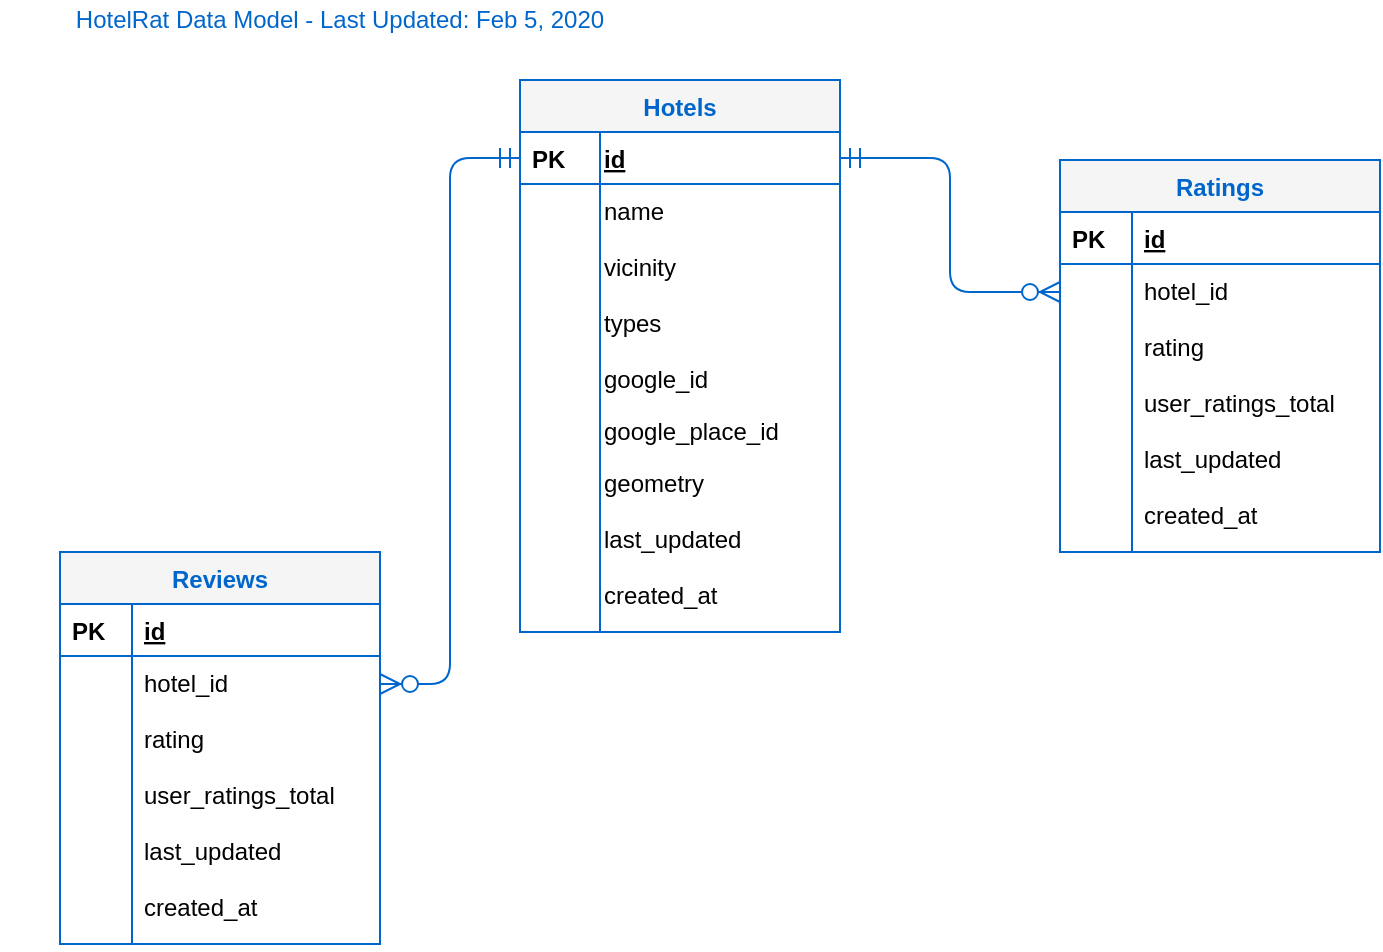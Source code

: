 <mxfile version="12.6.5" type="device"><diagram id="C5RBs43oDa-KdzZeNtuy" name="Page-1"><mxGraphModel dx="959" dy="514" grid="1" gridSize="10" guides="1" tooltips="1" connect="1" arrows="1" fold="1" page="1" pageScale="1" pageWidth="850" pageHeight="1100" math="0" shadow="0"><root><mxCell id="WIyWlLk6GJQsqaUBKTNV-0"/><mxCell id="WIyWlLk6GJQsqaUBKTNV-1" parent="WIyWlLk6GJQsqaUBKTNV-0"/><mxCell id="zkfFHV4jXpPFQw0GAbJ--51" value="Hotels" style="swimlane;fontStyle=1;childLayout=stackLayout;horizontal=1;startSize=26;horizontalStack=0;resizeParent=1;resizeLast=0;collapsible=1;marginBottom=0;rounded=0;shadow=0;strokeWidth=1;fillColor=#f5f5f5;strokeColor=#0066CC;fontColor=#0066CC;" parent="WIyWlLk6GJQsqaUBKTNV-1" vertex="1"><mxGeometry x="300" y="80" width="160" height="276" as="geometry"><mxRectangle x="160" y="120" width="160" height="26" as="alternateBounds"/></mxGeometry></mxCell><mxCell id="zkfFHV4jXpPFQw0GAbJ--52" value="id" style="shape=partialRectangle;top=0;left=0;right=0;bottom=1;align=left;verticalAlign=top;fillColor=none;spacingLeft=40;spacingRight=4;overflow=hidden;rotatable=0;points=[[0,0.5],[1,0.5]];portConstraint=eastwest;dropTarget=0;rounded=0;shadow=0;strokeWidth=1;fontStyle=5;strokeColor=#0066CC;" parent="zkfFHV4jXpPFQw0GAbJ--51" vertex="1"><mxGeometry y="26" width="160" height="26" as="geometry"/></mxCell><mxCell id="zkfFHV4jXpPFQw0GAbJ--53" value="PK" style="shape=partialRectangle;top=0;left=0;bottom=0;fillColor=none;align=left;verticalAlign=top;spacingLeft=4;spacingRight=4;overflow=hidden;rotatable=0;points=[];portConstraint=eastwest;part=1;strokeColor=#0066CC;fontStyle=1" parent="zkfFHV4jXpPFQw0GAbJ--52" vertex="1" connectable="0"><mxGeometry width="40" height="26" as="geometry"/></mxCell><mxCell id="zkfFHV4jXpPFQw0GAbJ--54" value="name" style="shape=partialRectangle;top=0;left=0;right=0;bottom=0;align=left;verticalAlign=top;fillColor=none;spacingLeft=40;spacingRight=4;overflow=hidden;rotatable=0;points=[[0,0.5],[1,0.5]];portConstraint=eastwest;dropTarget=0;rounded=0;shadow=0;strokeWidth=1;strokeColor=#0066CC;spacing=2;spacingTop=0;spacingBottom=0;" parent="zkfFHV4jXpPFQw0GAbJ--51" vertex="1"><mxGeometry y="52" width="160" height="28" as="geometry"/></mxCell><mxCell id="zkfFHV4jXpPFQw0GAbJ--55" value="" style="shape=partialRectangle;top=0;left=0;bottom=0;fillColor=none;align=left;verticalAlign=top;spacingLeft=4;spacingRight=4;overflow=hidden;rotatable=0;points=[];portConstraint=eastwest;part=1;strokeColor=#0066CC;" parent="zkfFHV4jXpPFQw0GAbJ--54" vertex="1" connectable="0"><mxGeometry width="40" height="28" as="geometry"/></mxCell><mxCell id="yIJpqVIDmXWi16RXdVKt-8" value="vicinity" style="shape=partialRectangle;top=0;left=0;right=0;bottom=0;align=left;verticalAlign=top;fillColor=none;spacingLeft=40;spacingRight=4;overflow=hidden;rotatable=0;points=[[0,0.5],[1,0.5]];portConstraint=eastwest;dropTarget=0;rounded=0;shadow=0;strokeWidth=1;strokeColor=#0066CC;spacing=2;spacingTop=0;spacingBottom=0;" vertex="1" parent="zkfFHV4jXpPFQw0GAbJ--51"><mxGeometry y="80" width="160" height="28" as="geometry"/></mxCell><mxCell id="yIJpqVIDmXWi16RXdVKt-9" value="" style="shape=partialRectangle;top=0;left=0;bottom=0;fillColor=none;align=left;verticalAlign=top;spacingLeft=4;spacingRight=4;overflow=hidden;rotatable=0;points=[];portConstraint=eastwest;part=1;strokeColor=#0066CC;" vertex="1" connectable="0" parent="yIJpqVIDmXWi16RXdVKt-8"><mxGeometry width="40" height="28" as="geometry"/></mxCell><mxCell id="yIJpqVIDmXWi16RXdVKt-10" value="types" style="shape=partialRectangle;top=0;left=0;right=0;bottom=0;align=left;verticalAlign=top;fillColor=none;spacingLeft=40;spacingRight=4;overflow=hidden;rotatable=0;points=[[0,0.5],[1,0.5]];portConstraint=eastwest;dropTarget=0;rounded=0;shadow=0;strokeWidth=1;strokeColor=#0066CC;spacing=2;spacingTop=0;spacingBottom=0;" vertex="1" parent="zkfFHV4jXpPFQw0GAbJ--51"><mxGeometry y="108" width="160" height="28" as="geometry"/></mxCell><mxCell id="yIJpqVIDmXWi16RXdVKt-11" value="" style="shape=partialRectangle;top=0;left=0;bottom=0;fillColor=none;align=left;verticalAlign=top;spacingLeft=4;spacingRight=4;overflow=hidden;rotatable=0;points=[];portConstraint=eastwest;part=1;strokeColor=#0066CC;" vertex="1" connectable="0" parent="yIJpqVIDmXWi16RXdVKt-10"><mxGeometry width="40" height="28" as="geometry"/></mxCell><mxCell id="yIJpqVIDmXWi16RXdVKt-49" value="google_id" style="shape=partialRectangle;top=0;left=0;right=0;bottom=0;align=left;verticalAlign=top;fillColor=none;spacingLeft=40;spacingRight=4;overflow=hidden;rotatable=0;points=[[0,0.5],[1,0.5]];portConstraint=eastwest;dropTarget=0;fontSize=12;strokeColor=#0066CC;" vertex="1" parent="zkfFHV4jXpPFQw0GAbJ--51"><mxGeometry y="136" width="160" height="26" as="geometry"/></mxCell><mxCell id="yIJpqVIDmXWi16RXdVKt-50" value="" style="shape=partialRectangle;fontStyle=1;top=0;left=0;bottom=0;fillColor=none;align=left;verticalAlign=top;spacingLeft=4;spacingRight=4;overflow=hidden;rotatable=0;points=[];portConstraint=eastwest;part=1;fontSize=12;strokeColor=#0066CC;" vertex="1" connectable="0" parent="yIJpqVIDmXWi16RXdVKt-49"><mxGeometry width="40" height="26" as="geometry"/></mxCell><mxCell id="yIJpqVIDmXWi16RXdVKt-51" value="google_place_id" style="shape=partialRectangle;top=0;left=0;right=0;bottom=0;align=left;verticalAlign=top;fillColor=none;spacingLeft=40;spacingRight=4;overflow=hidden;rotatable=0;points=[[0,0.5],[1,0.5]];portConstraint=eastwest;dropTarget=0;fontSize=12;strokeColor=#0066CC;" vertex="1" parent="zkfFHV4jXpPFQw0GAbJ--51"><mxGeometry y="162" width="160" height="26" as="geometry"/></mxCell><mxCell id="yIJpqVIDmXWi16RXdVKt-52" value="" style="shape=partialRectangle;fontStyle=1;top=0;left=0;bottom=0;fillColor=none;align=left;verticalAlign=top;spacingLeft=4;spacingRight=4;overflow=hidden;rotatable=0;points=[];portConstraint=eastwest;part=1;fontSize=12;strokeColor=#0066CC;" vertex="1" connectable="0" parent="yIJpqVIDmXWi16RXdVKt-51"><mxGeometry width="40" height="26" as="geometry"/></mxCell><mxCell id="yIJpqVIDmXWi16RXdVKt-12" value="geometry" style="shape=partialRectangle;top=0;left=0;right=0;bottom=0;align=left;verticalAlign=top;fillColor=none;spacingLeft=40;spacingRight=4;overflow=hidden;rotatable=0;points=[[0,0.5],[1,0.5]];portConstraint=eastwest;dropTarget=0;rounded=0;shadow=0;strokeWidth=1;strokeColor=#0066CC;spacing=2;spacingTop=0;spacingBottom=0;" vertex="1" parent="zkfFHV4jXpPFQw0GAbJ--51"><mxGeometry y="188" width="160" height="28" as="geometry"/></mxCell><mxCell id="yIJpqVIDmXWi16RXdVKt-13" value="" style="shape=partialRectangle;top=0;left=0;bottom=0;fillColor=none;align=left;verticalAlign=top;spacingLeft=4;spacingRight=4;overflow=hidden;rotatable=0;points=[];portConstraint=eastwest;part=1;strokeColor=#0066CC;" vertex="1" connectable="0" parent="yIJpqVIDmXWi16RXdVKt-12"><mxGeometry width="40" height="28" as="geometry"/></mxCell><mxCell id="yIJpqVIDmXWi16RXdVKt-27" value="last_updated" style="shape=partialRectangle;top=0;left=0;right=0;bottom=0;align=left;verticalAlign=top;fillColor=none;spacingLeft=40;spacingRight=4;overflow=hidden;rotatable=0;points=[[0,0.5],[1,0.5]];portConstraint=eastwest;dropTarget=0;rounded=0;shadow=0;strokeWidth=1;strokeColor=#0066CC;spacing=2;spacingTop=0;spacingBottom=0;" vertex="1" parent="zkfFHV4jXpPFQw0GAbJ--51"><mxGeometry y="216" width="160" height="28" as="geometry"/></mxCell><mxCell id="yIJpqVIDmXWi16RXdVKt-28" value="" style="shape=partialRectangle;top=0;left=0;bottom=0;fillColor=none;align=left;verticalAlign=top;spacingLeft=4;spacingRight=4;overflow=hidden;rotatable=0;points=[];portConstraint=eastwest;part=1;strokeColor=#0066CC;" vertex="1" connectable="0" parent="yIJpqVIDmXWi16RXdVKt-27"><mxGeometry width="40" height="28" as="geometry"/></mxCell><mxCell id="yIJpqVIDmXWi16RXdVKt-29" value="created_at" style="shape=partialRectangle;top=0;left=0;right=0;bottom=0;align=left;verticalAlign=top;fillColor=none;spacingLeft=40;spacingRight=4;overflow=hidden;rotatable=0;points=[[0,0.5],[1,0.5]];portConstraint=eastwest;dropTarget=0;rounded=0;shadow=0;strokeWidth=1;strokeColor=#0066CC;spacing=2;spacingTop=0;spacingBottom=0;" vertex="1" parent="zkfFHV4jXpPFQw0GAbJ--51"><mxGeometry y="244" width="160" height="32" as="geometry"/></mxCell><mxCell id="yIJpqVIDmXWi16RXdVKt-30" value="" style="shape=partialRectangle;top=0;left=0;bottom=0;fillColor=none;align=left;verticalAlign=top;spacingLeft=4;spacingRight=4;overflow=hidden;rotatable=0;points=[];portConstraint=eastwest;part=1;strokeColor=#0066CC;" vertex="1" connectable="0" parent="yIJpqVIDmXWi16RXdVKt-29"><mxGeometry width="40" height="32" as="geometry"/></mxCell><mxCell id="zkfFHV4jXpPFQw0GAbJ--63" value="" style="edgeStyle=orthogonalEdgeStyle;endArrow=ERzeroToMany;startArrow=ERmandOne;shadow=0;strokeWidth=1;endSize=8;startSize=8;entryX=0;entryY=0.5;entryDx=0;entryDy=0;strokeColor=#0066CC;" parent="WIyWlLk6GJQsqaUBKTNV-1" source="zkfFHV4jXpPFQw0GAbJ--52" target="yIJpqVIDmXWi16RXdVKt-19" edge="1"><mxGeometry width="100" height="100" relative="1" as="geometry"><mxPoint x="310" y="390" as="sourcePoint"/><mxPoint x="400" y="159" as="targetPoint"/></mxGeometry></mxCell><mxCell id="zkfFHV4jXpPFQw0GAbJ--71" value="" style="edgeStyle=orthogonalEdgeStyle;endArrow=ERzeroToMany;startArrow=ERmandOne;shadow=0;strokeWidth=1;endSize=8;startSize=8;exitX=0;exitY=0.5;exitDx=0;exitDy=0;entryX=1;entryY=0.5;entryDx=0;entryDy=0;strokeColor=#0066CC;" parent="WIyWlLk6GJQsqaUBKTNV-1" source="zkfFHV4jXpPFQw0GAbJ--52" target="yIJpqVIDmXWi16RXdVKt-37" edge="1"><mxGeometry width="100" height="100" relative="1" as="geometry"><mxPoint x="480.0" y="300.0" as="sourcePoint"/><mxPoint x="490.0" y="510" as="targetPoint"/><Array as="points"/></mxGeometry></mxCell><mxCell id="yIJpqVIDmXWi16RXdVKt-16" value="Ratings" style="swimlane;fontStyle=1;childLayout=stackLayout;horizontal=1;startSize=26;horizontalStack=0;resizeParent=1;resizeLast=0;collapsible=1;marginBottom=0;rounded=0;shadow=0;strokeWidth=1;fillColor=#f5f5f5;strokeColor=#0066CC;fontColor=#0066CC;" vertex="1" parent="WIyWlLk6GJQsqaUBKTNV-1"><mxGeometry x="570" y="120" width="160" height="196" as="geometry"><mxRectangle x="160" y="120" width="160" height="26" as="alternateBounds"/></mxGeometry></mxCell><mxCell id="yIJpqVIDmXWi16RXdVKt-17" value="id" style="shape=partialRectangle;top=0;left=0;right=0;bottom=1;align=left;verticalAlign=top;fillColor=none;spacingLeft=40;spacingRight=4;overflow=hidden;rotatable=0;points=[[0,0.5],[1,0.5]];portConstraint=eastwest;dropTarget=0;rounded=0;shadow=0;strokeWidth=1;fontStyle=5;strokeColor=#0066CC;" vertex="1" parent="yIJpqVIDmXWi16RXdVKt-16"><mxGeometry y="26" width="160" height="26" as="geometry"/></mxCell><mxCell id="yIJpqVIDmXWi16RXdVKt-18" value="PK" style="shape=partialRectangle;top=0;left=0;bottom=0;fillColor=none;align=left;verticalAlign=top;spacingLeft=4;spacingRight=4;overflow=hidden;rotatable=0;points=[];portConstraint=eastwest;part=1;strokeColor=#0066CC;fontStyle=1" vertex="1" connectable="0" parent="yIJpqVIDmXWi16RXdVKt-17"><mxGeometry width="36" height="26" as="geometry"/></mxCell><mxCell id="yIJpqVIDmXWi16RXdVKt-19" value="hotel_id" style="shape=partialRectangle;top=0;left=0;right=0;bottom=0;align=left;verticalAlign=top;fillColor=none;spacingLeft=40;spacingRight=4;overflow=hidden;rotatable=0;points=[[0,0.5],[1,0.5]];portConstraint=eastwest;dropTarget=0;rounded=0;shadow=0;strokeWidth=1;strokeColor=#0066CC;spacing=2;spacingTop=0;spacingBottom=0;" vertex="1" parent="yIJpqVIDmXWi16RXdVKt-16"><mxGeometry y="52" width="160" height="28" as="geometry"/></mxCell><mxCell id="yIJpqVIDmXWi16RXdVKt-20" value="" style="shape=partialRectangle;top=0;left=0;bottom=0;fillColor=none;align=left;verticalAlign=top;spacingLeft=4;spacingRight=4;overflow=hidden;rotatable=0;points=[];portConstraint=eastwest;part=1;strokeColor=#0066CC;" vertex="1" connectable="0" parent="yIJpqVIDmXWi16RXdVKt-19"><mxGeometry width="36" height="28" as="geometry"/></mxCell><mxCell id="yIJpqVIDmXWi16RXdVKt-21" value="rating" style="shape=partialRectangle;top=0;left=0;right=0;bottom=0;align=left;verticalAlign=top;fillColor=none;spacingLeft=40;spacingRight=4;overflow=hidden;rotatable=0;points=[[0,0.5],[1,0.5]];portConstraint=eastwest;dropTarget=0;rounded=0;shadow=0;strokeWidth=1;strokeColor=#0066CC;spacing=2;spacingTop=0;spacingBottom=0;" vertex="1" parent="yIJpqVIDmXWi16RXdVKt-16"><mxGeometry y="80" width="160" height="28" as="geometry"/></mxCell><mxCell id="yIJpqVIDmXWi16RXdVKt-22" value="" style="shape=partialRectangle;top=0;left=0;bottom=0;fillColor=none;align=left;verticalAlign=top;spacingLeft=4;spacingRight=4;overflow=hidden;rotatable=0;points=[];portConstraint=eastwest;part=1;strokeColor=#0066CC;" vertex="1" connectable="0" parent="yIJpqVIDmXWi16RXdVKt-21"><mxGeometry width="36" height="28" as="geometry"/></mxCell><mxCell id="yIJpqVIDmXWi16RXdVKt-23" value="user_ratings_total" style="shape=partialRectangle;top=0;left=0;right=0;bottom=0;align=left;verticalAlign=top;fillColor=none;spacingLeft=40;spacingRight=4;overflow=hidden;rotatable=0;points=[[0,0.5],[1,0.5]];portConstraint=eastwest;dropTarget=0;rounded=0;shadow=0;strokeWidth=1;strokeColor=#0066CC;spacing=2;spacingTop=0;spacingBottom=0;" vertex="1" parent="yIJpqVIDmXWi16RXdVKt-16"><mxGeometry y="108" width="160" height="28" as="geometry"/></mxCell><mxCell id="yIJpqVIDmXWi16RXdVKt-24" value="" style="shape=partialRectangle;top=0;left=0;bottom=0;fillColor=none;align=left;verticalAlign=top;spacingLeft=4;spacingRight=4;overflow=hidden;rotatable=0;points=[];portConstraint=eastwest;part=1;strokeColor=#0066CC;" vertex="1" connectable="0" parent="yIJpqVIDmXWi16RXdVKt-23"><mxGeometry width="36" height="28" as="geometry"/></mxCell><mxCell id="yIJpqVIDmXWi16RXdVKt-25" value="last_updated" style="shape=partialRectangle;top=0;left=0;right=0;bottom=0;align=left;verticalAlign=top;fillColor=none;spacingLeft=40;spacingRight=4;overflow=hidden;rotatable=0;points=[[0,0.5],[1,0.5]];portConstraint=eastwest;dropTarget=0;rounded=0;shadow=0;strokeWidth=1;strokeColor=#0066CC;spacing=2;spacingTop=0;spacingBottom=0;" vertex="1" parent="yIJpqVIDmXWi16RXdVKt-16"><mxGeometry y="136" width="160" height="28" as="geometry"/></mxCell><mxCell id="yIJpqVIDmXWi16RXdVKt-26" value="" style="shape=partialRectangle;top=0;left=0;bottom=0;fillColor=none;align=left;verticalAlign=top;spacingLeft=4;spacingRight=4;overflow=hidden;rotatable=0;points=[];portConstraint=eastwest;part=1;strokeColor=#0066CC;" vertex="1" connectable="0" parent="yIJpqVIDmXWi16RXdVKt-25"><mxGeometry width="36" height="28" as="geometry"/></mxCell><mxCell id="yIJpqVIDmXWi16RXdVKt-31" value="created_at" style="shape=partialRectangle;top=0;left=0;right=0;bottom=0;align=left;verticalAlign=top;fillColor=none;spacingLeft=40;spacingRight=4;overflow=hidden;rotatable=0;points=[[0,0.5],[1,0.5]];portConstraint=eastwest;dropTarget=0;rounded=0;shadow=0;strokeWidth=1;strokeColor=#0066CC;spacing=2;spacingTop=0;spacingBottom=0;" vertex="1" parent="yIJpqVIDmXWi16RXdVKt-16"><mxGeometry y="164" width="160" height="32" as="geometry"/></mxCell><mxCell id="yIJpqVIDmXWi16RXdVKt-32" value="" style="shape=partialRectangle;top=0;left=0;bottom=0;fillColor=none;align=left;verticalAlign=top;spacingLeft=4;spacingRight=4;overflow=hidden;rotatable=0;points=[];portConstraint=eastwest;part=1;strokeColor=#0066CC;" vertex="1" connectable="0" parent="yIJpqVIDmXWi16RXdVKt-31"><mxGeometry width="36" height="32" as="geometry"/></mxCell><mxCell id="yIJpqVIDmXWi16RXdVKt-33" value="HotelRat Data Model - Last Updated: Feb 5, 2020" style="text;html=1;strokeColor=none;fillColor=none;align=center;verticalAlign=middle;whiteSpace=wrap;rounded=0;fontColor=#0066CC;" vertex="1" parent="WIyWlLk6GJQsqaUBKTNV-1"><mxGeometry x="40" y="40" width="340" height="20" as="geometry"/></mxCell><mxCell id="yIJpqVIDmXWi16RXdVKt-34" value="Reviews" style="swimlane;fontStyle=1;childLayout=stackLayout;horizontal=1;startSize=26;horizontalStack=0;resizeParent=1;resizeLast=0;collapsible=1;marginBottom=0;rounded=0;shadow=0;strokeWidth=1;fillColor=#f5f5f5;strokeColor=#0066CC;fontColor=#0066CC;" vertex="1" parent="WIyWlLk6GJQsqaUBKTNV-1"><mxGeometry x="70" y="316" width="160" height="196" as="geometry"><mxRectangle x="160" y="120" width="160" height="26" as="alternateBounds"/></mxGeometry></mxCell><mxCell id="yIJpqVIDmXWi16RXdVKt-35" value="id" style="shape=partialRectangle;top=0;left=0;right=0;bottom=1;align=left;verticalAlign=top;fillColor=none;spacingLeft=40;spacingRight=4;overflow=hidden;rotatable=0;points=[[0,0.5],[1,0.5]];portConstraint=eastwest;dropTarget=0;rounded=0;shadow=0;strokeWidth=1;fontStyle=5;strokeColor=#0066CC;" vertex="1" parent="yIJpqVIDmXWi16RXdVKt-34"><mxGeometry y="26" width="160" height="26" as="geometry"/></mxCell><mxCell id="yIJpqVIDmXWi16RXdVKt-36" value="PK" style="shape=partialRectangle;top=0;left=0;bottom=0;fillColor=none;align=left;verticalAlign=top;spacingLeft=4;spacingRight=4;overflow=hidden;rotatable=0;points=[];portConstraint=eastwest;part=1;strokeColor=#0066CC;fontStyle=1" vertex="1" connectable="0" parent="yIJpqVIDmXWi16RXdVKt-35"><mxGeometry width="36" height="26" as="geometry"/></mxCell><mxCell id="yIJpqVIDmXWi16RXdVKt-37" value="hotel_id" style="shape=partialRectangle;top=0;left=0;right=0;bottom=0;align=left;verticalAlign=top;fillColor=none;spacingLeft=40;spacingRight=4;overflow=hidden;rotatable=0;points=[[0,0.5],[1,0.5]];portConstraint=eastwest;dropTarget=0;rounded=0;shadow=0;strokeWidth=1;strokeColor=#0066CC;spacing=2;spacingTop=0;spacingBottom=0;" vertex="1" parent="yIJpqVIDmXWi16RXdVKt-34"><mxGeometry y="52" width="160" height="28" as="geometry"/></mxCell><mxCell id="yIJpqVIDmXWi16RXdVKt-38" value="" style="shape=partialRectangle;top=0;left=0;bottom=0;fillColor=none;align=left;verticalAlign=top;spacingLeft=4;spacingRight=4;overflow=hidden;rotatable=0;points=[];portConstraint=eastwest;part=1;strokeColor=#0066CC;" vertex="1" connectable="0" parent="yIJpqVIDmXWi16RXdVKt-37"><mxGeometry width="36" height="28" as="geometry"/></mxCell><mxCell id="yIJpqVIDmXWi16RXdVKt-39" value="rating" style="shape=partialRectangle;top=0;left=0;right=0;bottom=0;align=left;verticalAlign=top;fillColor=none;spacingLeft=40;spacingRight=4;overflow=hidden;rotatable=0;points=[[0,0.5],[1,0.5]];portConstraint=eastwest;dropTarget=0;rounded=0;shadow=0;strokeWidth=1;strokeColor=#0066CC;spacing=2;spacingTop=0;spacingBottom=0;" vertex="1" parent="yIJpqVIDmXWi16RXdVKt-34"><mxGeometry y="80" width="160" height="28" as="geometry"/></mxCell><mxCell id="yIJpqVIDmXWi16RXdVKt-40" value="" style="shape=partialRectangle;top=0;left=0;bottom=0;fillColor=none;align=left;verticalAlign=top;spacingLeft=4;spacingRight=4;overflow=hidden;rotatable=0;points=[];portConstraint=eastwest;part=1;strokeColor=#0066CC;" vertex="1" connectable="0" parent="yIJpqVIDmXWi16RXdVKt-39"><mxGeometry width="36" height="28" as="geometry"/></mxCell><mxCell id="yIJpqVIDmXWi16RXdVKt-41" value="user_ratings_total" style="shape=partialRectangle;top=0;left=0;right=0;bottom=0;align=left;verticalAlign=top;fillColor=none;spacingLeft=40;spacingRight=4;overflow=hidden;rotatable=0;points=[[0,0.5],[1,0.5]];portConstraint=eastwest;dropTarget=0;rounded=0;shadow=0;strokeWidth=1;strokeColor=#0066CC;spacing=2;spacingTop=0;spacingBottom=0;" vertex="1" parent="yIJpqVIDmXWi16RXdVKt-34"><mxGeometry y="108" width="160" height="28" as="geometry"/></mxCell><mxCell id="yIJpqVIDmXWi16RXdVKt-42" value="" style="shape=partialRectangle;top=0;left=0;bottom=0;fillColor=none;align=left;verticalAlign=top;spacingLeft=4;spacingRight=4;overflow=hidden;rotatable=0;points=[];portConstraint=eastwest;part=1;strokeColor=#0066CC;" vertex="1" connectable="0" parent="yIJpqVIDmXWi16RXdVKt-41"><mxGeometry width="36" height="28" as="geometry"/></mxCell><mxCell id="yIJpqVIDmXWi16RXdVKt-43" value="last_updated" style="shape=partialRectangle;top=0;left=0;right=0;bottom=0;align=left;verticalAlign=top;fillColor=none;spacingLeft=40;spacingRight=4;overflow=hidden;rotatable=0;points=[[0,0.5],[1,0.5]];portConstraint=eastwest;dropTarget=0;rounded=0;shadow=0;strokeWidth=1;strokeColor=#0066CC;spacing=2;spacingTop=0;spacingBottom=0;" vertex="1" parent="yIJpqVIDmXWi16RXdVKt-34"><mxGeometry y="136" width="160" height="28" as="geometry"/></mxCell><mxCell id="yIJpqVIDmXWi16RXdVKt-44" value="" style="shape=partialRectangle;top=0;left=0;bottom=0;fillColor=none;align=left;verticalAlign=top;spacingLeft=4;spacingRight=4;overflow=hidden;rotatable=0;points=[];portConstraint=eastwest;part=1;strokeColor=#0066CC;" vertex="1" connectable="0" parent="yIJpqVIDmXWi16RXdVKt-43"><mxGeometry width="36" height="28" as="geometry"/></mxCell><mxCell id="yIJpqVIDmXWi16RXdVKt-45" value="created_at" style="shape=partialRectangle;top=0;left=0;right=0;bottom=0;align=left;verticalAlign=top;fillColor=none;spacingLeft=40;spacingRight=4;overflow=hidden;rotatable=0;points=[[0,0.5],[1,0.5]];portConstraint=eastwest;dropTarget=0;rounded=0;shadow=0;strokeWidth=1;strokeColor=#0066CC;spacing=2;spacingTop=0;spacingBottom=0;" vertex="1" parent="yIJpqVIDmXWi16RXdVKt-34"><mxGeometry y="164" width="160" height="32" as="geometry"/></mxCell><mxCell id="yIJpqVIDmXWi16RXdVKt-46" value="" style="shape=partialRectangle;top=0;left=0;bottom=0;fillColor=none;align=left;verticalAlign=top;spacingLeft=4;spacingRight=4;overflow=hidden;rotatable=0;points=[];portConstraint=eastwest;part=1;strokeColor=#0066CC;" vertex="1" connectable="0" parent="yIJpqVIDmXWi16RXdVKt-45"><mxGeometry width="36" height="32" as="geometry"/></mxCell></root></mxGraphModel></diagram></mxfile>